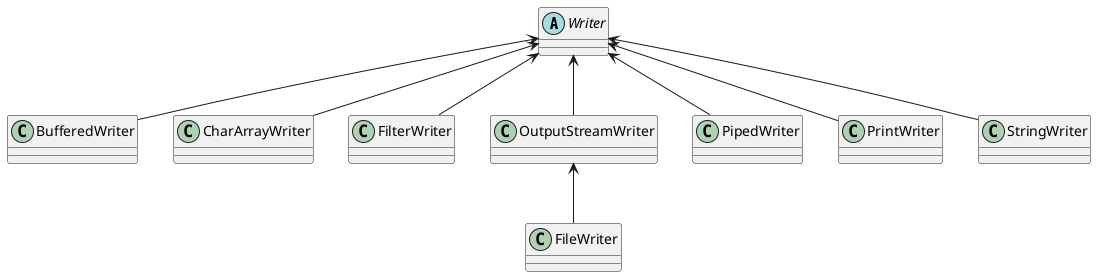 @startuml

abstract class Writer
class BufferedWriter
class CharArrayWriter
class FilterWriter
class OutputStreamWriter
class PipedWriter
class PrintWriter
class StringWriter
class FileWriter

Writer <-- BufferedWriter
Writer <-- CharArrayWriter
Writer <-- FilterWriter
Writer <-- OutputStreamWriter
Writer <-- PipedWriter
Writer <-- PrintWriter
Writer <-- StringWriter

OutputStreamWriter <-- FileWriter

@enduml